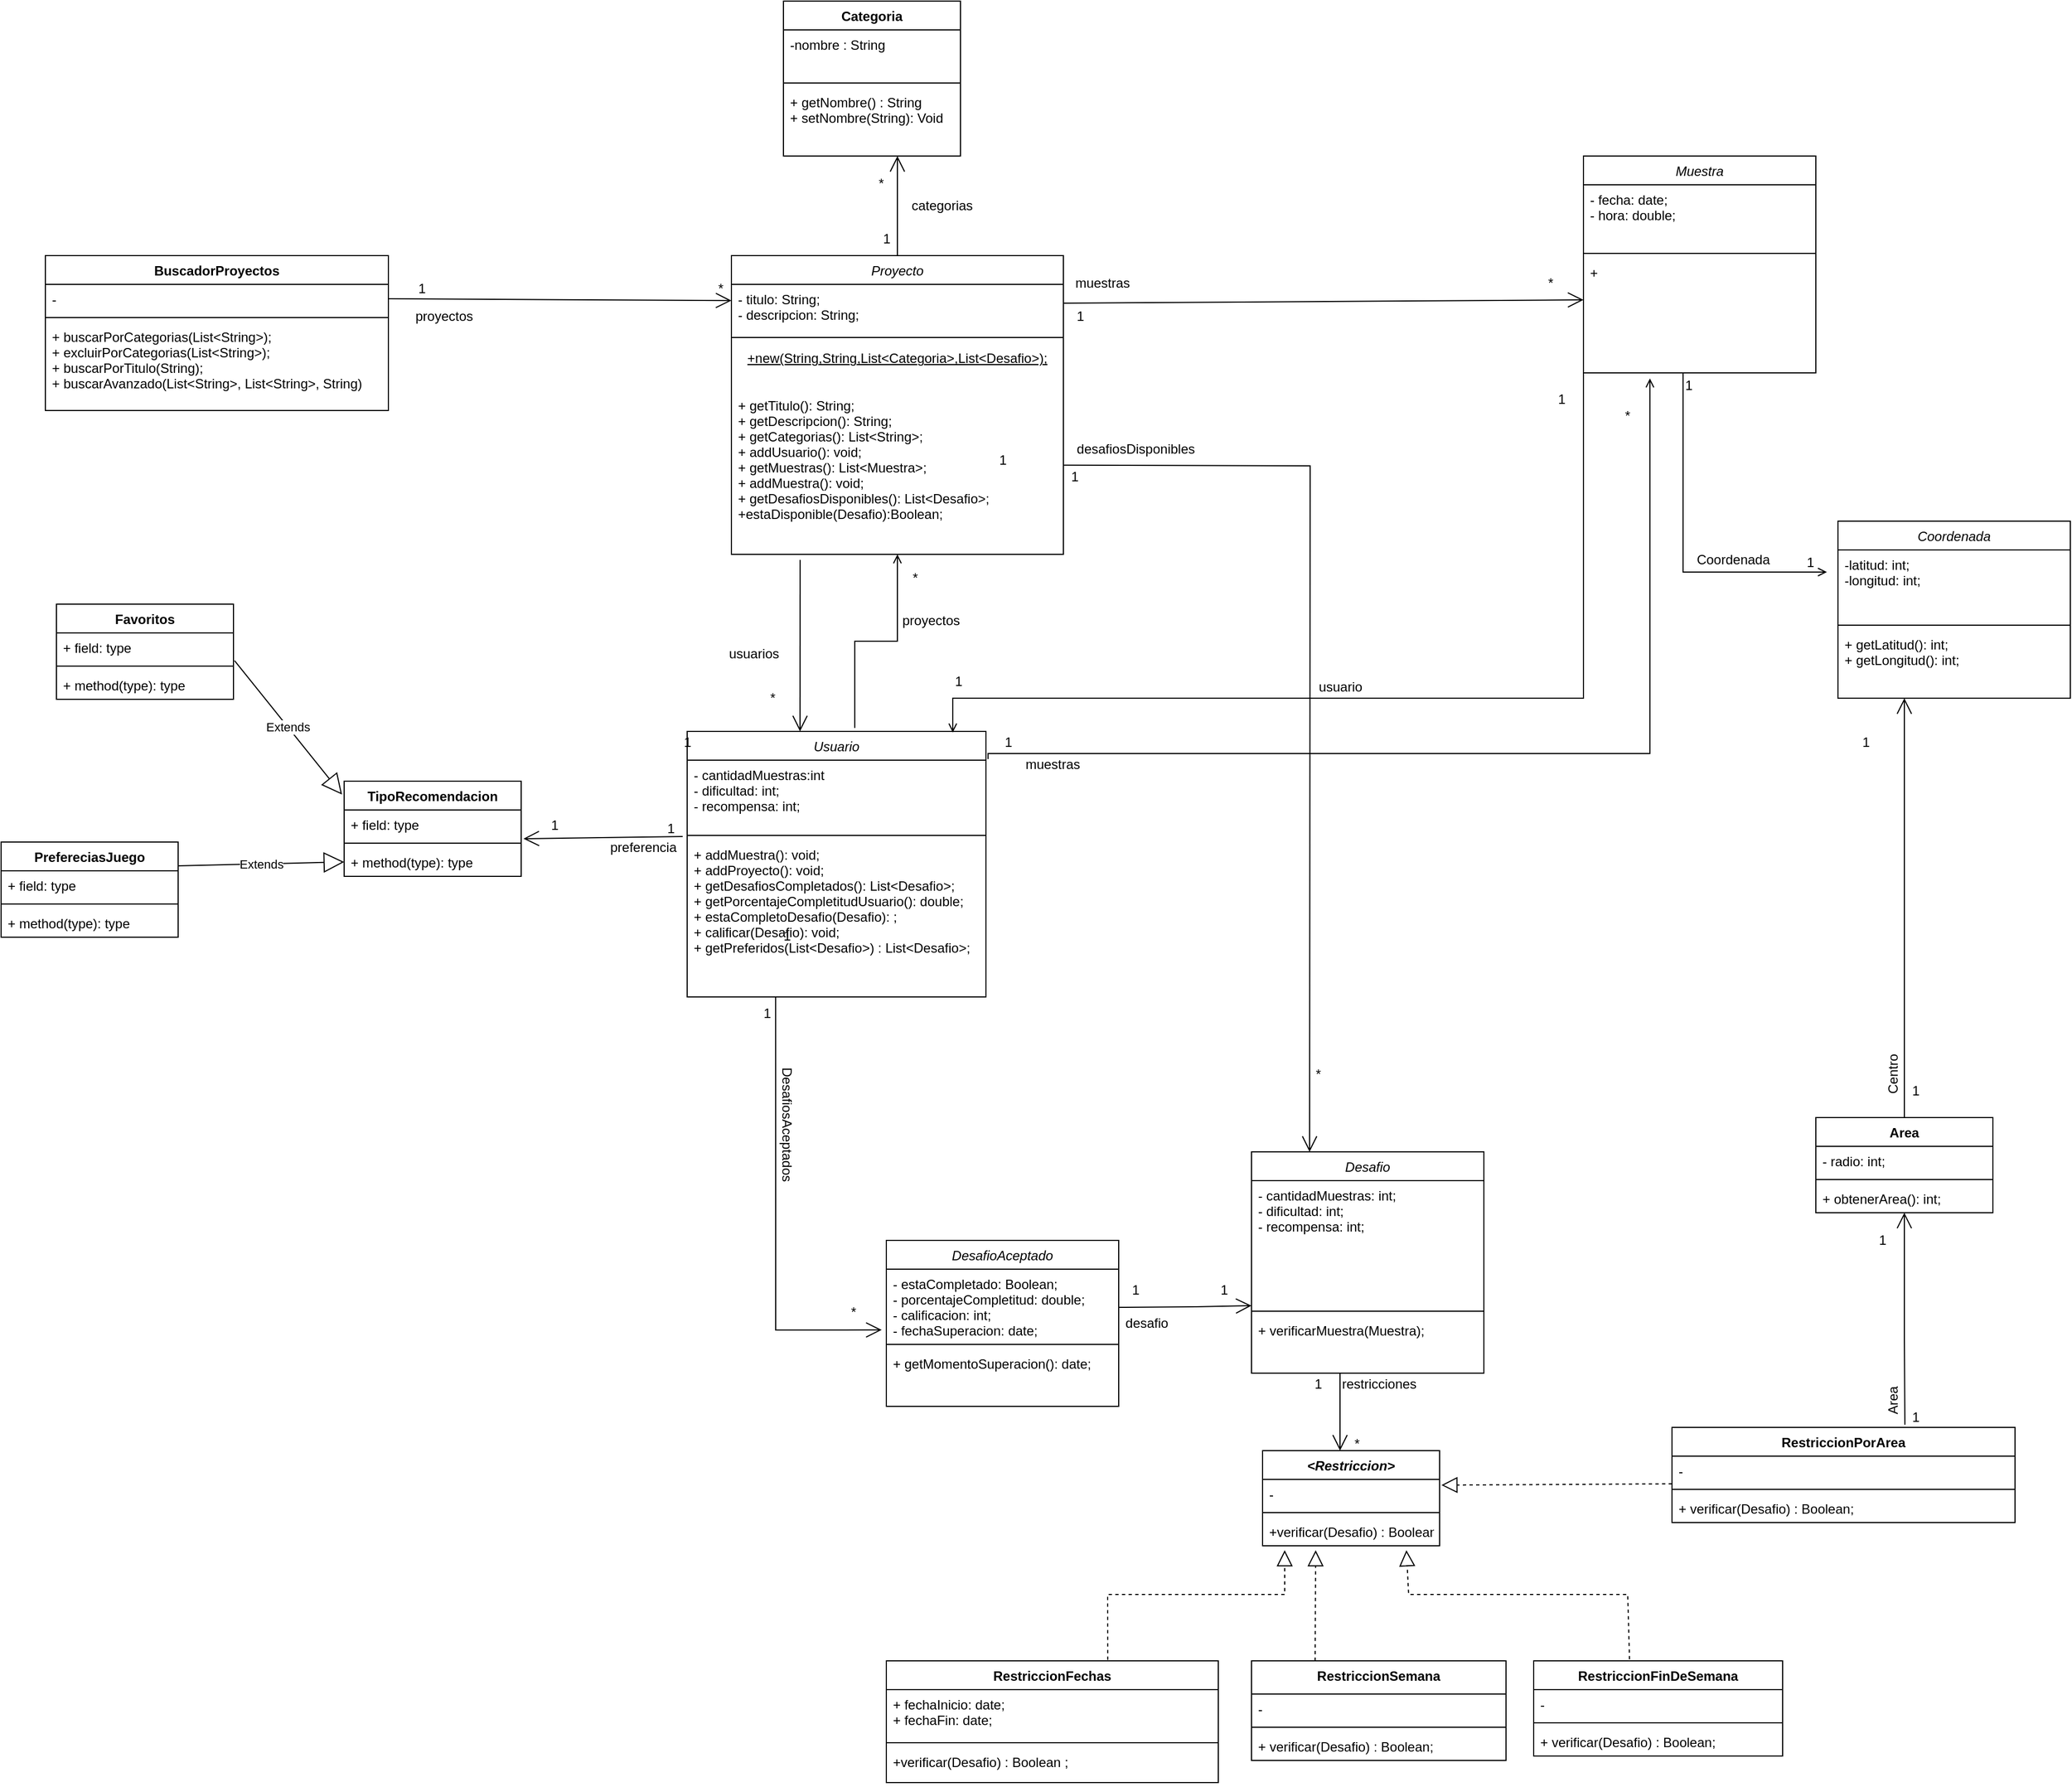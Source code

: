 <mxfile version="20.5.1" type="github">
  <diagram id="C5RBs43oDa-KdzZeNtuy" name="Page-1">
    <mxGraphModel dx="2618" dy="1705" grid="1" gridSize="10" guides="1" tooltips="1" connect="1" arrows="1" fold="1" page="1" pageScale="1" pageWidth="827" pageHeight="1169" math="0" shadow="0">
      <root>
        <mxCell id="WIyWlLk6GJQsqaUBKTNV-0" />
        <mxCell id="WIyWlLk6GJQsqaUBKTNV-1" parent="WIyWlLk6GJQsqaUBKTNV-0" />
        <mxCell id="C-iBWe6EF-HlVLcRRVlP-46" value="Proyecto" style="swimlane;fontStyle=2;align=center;verticalAlign=top;childLayout=stackLayout;horizontal=1;startSize=26;horizontalStack=0;resizeParent=1;resizeLast=0;collapsible=1;marginBottom=0;rounded=0;shadow=0;strokeWidth=1;" parent="WIyWlLk6GJQsqaUBKTNV-1" vertex="1">
          <mxGeometry x="-460" y="110" width="300" height="270" as="geometry">
            <mxRectangle x="230" y="140" width="160" height="26" as="alternateBounds" />
          </mxGeometry>
        </mxCell>
        <mxCell id="C-iBWe6EF-HlVLcRRVlP-47" value="- titulo: String;&#xa;- descripcion: String;" style="text;align=left;verticalAlign=top;spacingLeft=4;spacingRight=4;overflow=hidden;rotatable=0;points=[[0,0.5],[1,0.5]];portConstraint=eastwest;" parent="C-iBWe6EF-HlVLcRRVlP-46" vertex="1">
          <mxGeometry y="26" width="300" height="44" as="geometry" />
        </mxCell>
        <mxCell id="C-iBWe6EF-HlVLcRRVlP-49" value="" style="line;html=1;strokeWidth=1;align=left;verticalAlign=middle;spacingTop=-1;spacingLeft=3;spacingRight=3;rotatable=0;labelPosition=right;points=[];portConstraint=eastwest;" parent="C-iBWe6EF-HlVLcRRVlP-46" vertex="1">
          <mxGeometry y="70" width="300" height="8" as="geometry" />
        </mxCell>
        <mxCell id="DPULsPO_Su2tDPqQm3Ay-0" value="&lt;u&gt;+new(String,String,List&amp;lt;Categoria&amp;gt;,List&amp;lt;Desafio&amp;gt;);&lt;/u&gt;" style="text;html=1;strokeColor=none;fillColor=none;align=center;verticalAlign=middle;whiteSpace=wrap;rounded=0;" parent="C-iBWe6EF-HlVLcRRVlP-46" vertex="1">
          <mxGeometry y="78" width="300" height="30" as="geometry" />
        </mxCell>
        <mxCell id="C-iBWe6EF-HlVLcRRVlP-50" value="&#xa;+ getTitulo(): String;&#xa;+ getDescripcion(): String;&#xa;+ getCategorias(): List&lt;String&gt;;&#xa;+ addUsuario(): void;&#xa;+ getMuestras(): List&lt;Muestra&gt;;&#xa;+ addMuestra(): void;&#xa;+ getDesafiosDisponibles(): List&lt;Desafio&gt;;&#xa;+estaDisponible(Desafio):Boolean;" style="text;align=left;verticalAlign=top;spacingLeft=4;spacingRight=4;overflow=hidden;rotatable=0;points=[[0,0.5],[1,0.5]];portConstraint=eastwest;" parent="C-iBWe6EF-HlVLcRRVlP-46" vertex="1">
          <mxGeometry y="108" width="300" height="162" as="geometry" />
        </mxCell>
        <mxCell id="C-iBWe6EF-HlVLcRRVlP-51" value="Muestra" style="swimlane;fontStyle=2;align=center;verticalAlign=top;childLayout=stackLayout;horizontal=1;startSize=26;horizontalStack=0;resizeParent=1;resizeLast=0;collapsible=1;marginBottom=0;rounded=0;shadow=0;strokeWidth=1;" parent="WIyWlLk6GJQsqaUBKTNV-1" vertex="1">
          <mxGeometry x="310" y="20" width="210" height="196" as="geometry">
            <mxRectangle x="230" y="140" width="160" height="26" as="alternateBounds" />
          </mxGeometry>
        </mxCell>
        <mxCell id="C-iBWe6EF-HlVLcRRVlP-53" value="- fecha: date;&#xa;- hora: double;" style="text;align=left;verticalAlign=top;spacingLeft=4;spacingRight=4;overflow=hidden;rotatable=0;points=[[0,0.5],[1,0.5]];portConstraint=eastwest;rounded=0;shadow=0;html=0;" parent="C-iBWe6EF-HlVLcRRVlP-51" vertex="1">
          <mxGeometry y="26" width="210" height="58" as="geometry" />
        </mxCell>
        <mxCell id="C-iBWe6EF-HlVLcRRVlP-54" value="" style="line;html=1;strokeWidth=1;align=left;verticalAlign=middle;spacingTop=-1;spacingLeft=3;spacingRight=3;rotatable=0;labelPosition=right;points=[];portConstraint=eastwest;" parent="C-iBWe6EF-HlVLcRRVlP-51" vertex="1">
          <mxGeometry y="84" width="210" height="8" as="geometry" />
        </mxCell>
        <mxCell id="C-iBWe6EF-HlVLcRRVlP-55" value="+" style="text;align=left;verticalAlign=top;spacingLeft=4;spacingRight=4;overflow=hidden;rotatable=0;points=[[0,0.5],[1,0.5]];portConstraint=eastwest;" parent="C-iBWe6EF-HlVLcRRVlP-51" vertex="1">
          <mxGeometry y="92" width="210" height="104" as="geometry" />
        </mxCell>
        <mxCell id="C-iBWe6EF-HlVLcRRVlP-56" value="Usuario" style="swimlane;fontStyle=2;align=center;verticalAlign=top;childLayout=stackLayout;horizontal=1;startSize=26;horizontalStack=0;resizeParent=1;resizeLast=0;collapsible=1;marginBottom=0;rounded=0;shadow=0;strokeWidth=1;" parent="WIyWlLk6GJQsqaUBKTNV-1" vertex="1">
          <mxGeometry x="-500" y="540" width="270" height="240" as="geometry">
            <mxRectangle x="230" y="140" width="160" height="26" as="alternateBounds" />
          </mxGeometry>
        </mxCell>
        <mxCell id="C-iBWe6EF-HlVLcRRVlP-57" value="- cantidadMuestras:int&#xa;- dificultad: int;&#xa;- recompensa: int;" style="text;align=left;verticalAlign=top;spacingLeft=4;spacingRight=4;overflow=hidden;rotatable=0;points=[[0,0.5],[1,0.5]];portConstraint=eastwest;" parent="C-iBWe6EF-HlVLcRRVlP-56" vertex="1">
          <mxGeometry y="26" width="270" height="64" as="geometry" />
        </mxCell>
        <mxCell id="C-iBWe6EF-HlVLcRRVlP-58" value="" style="line;html=1;strokeWidth=1;align=left;verticalAlign=middle;spacingTop=-1;spacingLeft=3;spacingRight=3;rotatable=0;labelPosition=right;points=[];portConstraint=eastwest;" parent="C-iBWe6EF-HlVLcRRVlP-56" vertex="1">
          <mxGeometry y="90" width="270" height="8" as="geometry" />
        </mxCell>
        <mxCell id="C-iBWe6EF-HlVLcRRVlP-59" value="+ addMuestra(): void;&#xa;+ addProyecto(): void;&#xa;+ getDesafiosCompletados(): List&lt;Desafio&gt;;&#xa;+ getPorcentajeCompletitudUsuario(): double;&#xa;+ estaCompletoDesafio(Desafio): ;&#xa;+ calificar(Desafio): void;&#xa;+ getPreferidos(List&lt;Desafio&gt;) : List&lt;Desafio&gt;;" style="text;align=left;verticalAlign=top;spacingLeft=4;spacingRight=4;overflow=hidden;rotatable=0;points=[[0,0.5],[1,0.5]];portConstraint=eastwest;" parent="C-iBWe6EF-HlVLcRRVlP-56" vertex="1">
          <mxGeometry y="98" width="270" height="142" as="geometry" />
        </mxCell>
        <mxCell id="C-iBWe6EF-HlVLcRRVlP-60" value="Desafio" style="swimlane;fontStyle=2;align=center;verticalAlign=top;childLayout=stackLayout;horizontal=1;startSize=26;horizontalStack=0;resizeParent=1;resizeLast=0;collapsible=1;marginBottom=0;rounded=0;shadow=0;strokeWidth=1;" parent="WIyWlLk6GJQsqaUBKTNV-1" vertex="1">
          <mxGeometry x="10" y="920" width="210" height="200" as="geometry">
            <mxRectangle x="230" y="140" width="160" height="26" as="alternateBounds" />
          </mxGeometry>
        </mxCell>
        <mxCell id="C-iBWe6EF-HlVLcRRVlP-61" value="- cantidadMuestras: int;&#xa;- dificultad: int;&#xa;- recompensa: int;" style="text;align=left;verticalAlign=top;spacingLeft=4;spacingRight=4;overflow=hidden;rotatable=0;points=[[0,0.5],[1,0.5]];portConstraint=eastwest;" parent="C-iBWe6EF-HlVLcRRVlP-60" vertex="1">
          <mxGeometry y="26" width="210" height="114" as="geometry" />
        </mxCell>
        <mxCell id="C-iBWe6EF-HlVLcRRVlP-62" value="" style="line;html=1;strokeWidth=1;align=left;verticalAlign=middle;spacingTop=-1;spacingLeft=3;spacingRight=3;rotatable=0;labelPosition=right;points=[];portConstraint=eastwest;" parent="C-iBWe6EF-HlVLcRRVlP-60" vertex="1">
          <mxGeometry y="140" width="210" height="8" as="geometry" />
        </mxCell>
        <mxCell id="C-iBWe6EF-HlVLcRRVlP-63" value="+ verificarMuestra(Muestra);" style="text;align=left;verticalAlign=top;spacingLeft=4;spacingRight=4;overflow=hidden;rotatable=0;points=[[0,0.5],[1,0.5]];portConstraint=eastwest;" parent="C-iBWe6EF-HlVLcRRVlP-60" vertex="1">
          <mxGeometry y="148" width="210" height="32" as="geometry" />
        </mxCell>
        <mxCell id="C-iBWe6EF-HlVLcRRVlP-67" value="" style="endArrow=open;shadow=0;strokeWidth=1;rounded=0;endFill=1;edgeStyle=elbowEdgeStyle;elbow=vertical;exitX=0.561;exitY=-0.013;exitDx=0;exitDy=0;exitPerimeter=0;entryX=0.5;entryY=1;entryDx=0;entryDy=0;" parent="WIyWlLk6GJQsqaUBKTNV-1" source="C-iBWe6EF-HlVLcRRVlP-56" target="C-iBWe6EF-HlVLcRRVlP-46" edge="1">
          <mxGeometry x="0.5" y="41" relative="1" as="geometry">
            <mxPoint x="-310" y="459.0" as="sourcePoint" />
            <mxPoint x="-310" y="330.0" as="targetPoint" />
            <mxPoint x="-40" y="32" as="offset" />
            <Array as="points" />
          </mxGeometry>
        </mxCell>
        <mxCell id="C-iBWe6EF-HlVLcRRVlP-69" value="*" style="resizable=0;align=right;verticalAlign=bottom;labelBackgroundColor=none;fontSize=12;" parent="C-iBWe6EF-HlVLcRRVlP-67" connectable="0" vertex="1">
          <mxGeometry x="1" relative="1" as="geometry">
            <mxPoint x="20" y="30" as="offset" />
          </mxGeometry>
        </mxCell>
        <mxCell id="C-iBWe6EF-HlVLcRRVlP-70" value="usuarios" style="text;html=1;align=center;verticalAlign=middle;resizable=0;points=[];autosize=1;strokeColor=none;fillColor=none;" parent="WIyWlLk6GJQsqaUBKTNV-1" vertex="1">
          <mxGeometry x="-475" y="455" width="70" height="30" as="geometry" />
        </mxCell>
        <mxCell id="C-iBWe6EF-HlVLcRRVlP-71" value="proyectos" style="text;html=1;align=center;verticalAlign=middle;resizable=0;points=[];autosize=1;strokeColor=none;fillColor=none;" parent="WIyWlLk6GJQsqaUBKTNV-1" vertex="1">
          <mxGeometry x="-320" y="425" width="80" height="30" as="geometry" />
        </mxCell>
        <mxCell id="C-iBWe6EF-HlVLcRRVlP-75" value="*" style="text;html=1;align=center;verticalAlign=middle;resizable=0;points=[];autosize=1;strokeColor=none;fillColor=none;" parent="WIyWlLk6GJQsqaUBKTNV-1" vertex="1">
          <mxGeometry x="265" y="120" width="30" height="30" as="geometry" />
        </mxCell>
        <mxCell id="C-iBWe6EF-HlVLcRRVlP-76" value="" style="endArrow=open;shadow=0;strokeWidth=1;rounded=0;endFill=1;edgeStyle=elbowEdgeStyle;elbow=vertical;exitX=0;exitY=1;exitDx=0;exitDy=0;entryX=0.889;entryY=0.004;entryDx=0;entryDy=0;entryPerimeter=0;" parent="WIyWlLk6GJQsqaUBKTNV-1" source="C-iBWe6EF-HlVLcRRVlP-51" target="C-iBWe6EF-HlVLcRRVlP-56" edge="1">
          <mxGeometry x="0.5" y="41" relative="1" as="geometry">
            <mxPoint x="130" y="360.0" as="sourcePoint" />
            <mxPoint x="-210" y="510" as="targetPoint" />
            <mxPoint x="-40" y="32" as="offset" />
            <Array as="points">
              <mxPoint x="126" y="510" />
            </Array>
          </mxGeometry>
        </mxCell>
        <mxCell id="C-iBWe6EF-HlVLcRRVlP-79" value="Coordenada" style="swimlane;fontStyle=2;align=center;verticalAlign=top;childLayout=stackLayout;horizontal=1;startSize=26;horizontalStack=0;resizeParent=1;resizeLast=0;collapsible=1;marginBottom=0;rounded=0;shadow=0;strokeWidth=1;" parent="WIyWlLk6GJQsqaUBKTNV-1" vertex="1">
          <mxGeometry x="540" y="350" width="210" height="160" as="geometry">
            <mxRectangle x="230" y="140" width="160" height="26" as="alternateBounds" />
          </mxGeometry>
        </mxCell>
        <mxCell id="C-iBWe6EF-HlVLcRRVlP-80" value="-latitud: int;&#xa;-longitud: int;" style="text;align=left;verticalAlign=top;spacingLeft=4;spacingRight=4;overflow=hidden;rotatable=0;points=[[0,0.5],[1,0.5]];portConstraint=eastwest;" parent="C-iBWe6EF-HlVLcRRVlP-79" vertex="1">
          <mxGeometry y="26" width="210" height="64" as="geometry" />
        </mxCell>
        <mxCell id="C-iBWe6EF-HlVLcRRVlP-81" value="" style="line;html=1;strokeWidth=1;align=left;verticalAlign=middle;spacingTop=-1;spacingLeft=3;spacingRight=3;rotatable=0;labelPosition=right;points=[];portConstraint=eastwest;" parent="C-iBWe6EF-HlVLcRRVlP-79" vertex="1">
          <mxGeometry y="90" width="210" height="8" as="geometry" />
        </mxCell>
        <mxCell id="C-iBWe6EF-HlVLcRRVlP-82" value="+ getLatitud(): int;&#xa;+ getLongitud(): int;" style="text;align=left;verticalAlign=top;spacingLeft=4;spacingRight=4;overflow=hidden;rotatable=0;points=[[0,0.5],[1,0.5]];portConstraint=eastwest;" parent="C-iBWe6EF-HlVLcRRVlP-79" vertex="1">
          <mxGeometry y="98" width="210" height="52" as="geometry" />
        </mxCell>
        <mxCell id="C-iBWe6EF-HlVLcRRVlP-83" value="" style="endArrow=open;shadow=0;strokeWidth=1;rounded=0;endFill=1;edgeStyle=elbowEdgeStyle;elbow=vertical;" parent="WIyWlLk6GJQsqaUBKTNV-1" edge="1">
          <mxGeometry x="0.5" y="41" relative="1" as="geometry">
            <mxPoint x="400" y="216" as="sourcePoint" />
            <mxPoint x="530" y="396" as="targetPoint" />
            <mxPoint x="-40" y="32" as="offset" />
            <Array as="points">
              <mxPoint x="404" y="396" />
            </Array>
          </mxGeometry>
        </mxCell>
        <mxCell id="C-iBWe6EF-HlVLcRRVlP-84" value="1" style="resizable=0;align=left;verticalAlign=bottom;labelBackgroundColor=none;fontSize=12;" parent="C-iBWe6EF-HlVLcRRVlP-83" connectable="0" vertex="1">
          <mxGeometry x="-1" relative="1" as="geometry">
            <mxPoint y="20" as="offset" />
          </mxGeometry>
        </mxCell>
        <mxCell id="C-iBWe6EF-HlVLcRRVlP-85" value="1" style="resizable=0;align=right;verticalAlign=bottom;labelBackgroundColor=none;fontSize=12;" parent="C-iBWe6EF-HlVLcRRVlP-83" connectable="0" vertex="1">
          <mxGeometry x="1" relative="1" as="geometry">
            <mxPoint x="-10" as="offset" />
          </mxGeometry>
        </mxCell>
        <mxCell id="C-iBWe6EF-HlVLcRRVlP-90" value="DesafioAceptado" style="swimlane;fontStyle=2;align=center;verticalAlign=top;childLayout=stackLayout;horizontal=1;startSize=26;horizontalStack=0;resizeParent=1;resizeLast=0;collapsible=1;marginBottom=0;rounded=0;shadow=0;strokeWidth=1;" parent="WIyWlLk6GJQsqaUBKTNV-1" vertex="1">
          <mxGeometry x="-320" y="999.96" width="210" height="150" as="geometry">
            <mxRectangle x="230" y="140" width="160" height="26" as="alternateBounds" />
          </mxGeometry>
        </mxCell>
        <mxCell id="C-iBWe6EF-HlVLcRRVlP-91" value="- estaCompletado: Boolean;&#xa;- porcentajeCompletitud: double;&#xa;- calificacion: int;&#xa;- fechaSuperacion: date;" style="text;align=left;verticalAlign=top;spacingLeft=4;spacingRight=4;overflow=hidden;rotatable=0;points=[[0,0.5],[1,0.5]];portConstraint=eastwest;" parent="C-iBWe6EF-HlVLcRRVlP-90" vertex="1">
          <mxGeometry y="26" width="210" height="64" as="geometry" />
        </mxCell>
        <mxCell id="C-iBWe6EF-HlVLcRRVlP-92" value="" style="line;html=1;strokeWidth=1;align=left;verticalAlign=middle;spacingTop=-1;spacingLeft=3;spacingRight=3;rotatable=0;labelPosition=right;points=[];portConstraint=eastwest;" parent="C-iBWe6EF-HlVLcRRVlP-90" vertex="1">
          <mxGeometry y="90" width="210" height="8" as="geometry" />
        </mxCell>
        <mxCell id="C-iBWe6EF-HlVLcRRVlP-93" value="+ getMomentoSuperacion(): date;" style="text;align=left;verticalAlign=top;spacingLeft=4;spacingRight=4;overflow=hidden;rotatable=0;points=[[0,0.5],[1,0.5]];portConstraint=eastwest;" parent="C-iBWe6EF-HlVLcRRVlP-90" vertex="1">
          <mxGeometry y="98" width="210" height="42" as="geometry" />
        </mxCell>
        <mxCell id="C-iBWe6EF-HlVLcRRVlP-95" value="" style="endArrow=open;endFill=1;endSize=12;html=1;rounded=0;entryX=-0.02;entryY=0.859;entryDx=0;entryDy=0;entryPerimeter=0;exitX=0.296;exitY=1;exitDx=0;exitDy=0;exitPerimeter=0;" parent="WIyWlLk6GJQsqaUBKTNV-1" source="C-iBWe6EF-HlVLcRRVlP-59" target="C-iBWe6EF-HlVLcRRVlP-91" edge="1">
          <mxGeometry width="160" relative="1" as="geometry">
            <mxPoint x="-420" y="790" as="sourcePoint" />
            <mxPoint x="-340" y="840" as="targetPoint" />
            <Array as="points">
              <mxPoint x="-420" y="970" />
              <mxPoint x="-420" y="1081" />
            </Array>
          </mxGeometry>
        </mxCell>
        <mxCell id="C-iBWe6EF-HlVLcRRVlP-97" value="*" style="text;html=1;align=center;verticalAlign=middle;resizable=0;points=[];autosize=1;strokeColor=none;fillColor=none;" parent="WIyWlLk6GJQsqaUBKTNV-1" vertex="1">
          <mxGeometry x="-365" y="1050" width="30" height="30" as="geometry" />
        </mxCell>
        <mxCell id="C-iBWe6EF-HlVLcRRVlP-98" value="1" style="text;html=1;align=center;verticalAlign=middle;resizable=0;points=[];autosize=1;strokeColor=none;fillColor=none;" parent="WIyWlLk6GJQsqaUBKTNV-1" vertex="1">
          <mxGeometry x="-425" y="710" width="30" height="30" as="geometry" />
        </mxCell>
        <mxCell id="C-iBWe6EF-HlVLcRRVlP-99" value="DesafiosAceptados" style="text;html=1;align=center;verticalAlign=middle;resizable=0;points=[];autosize=1;strokeColor=none;fillColor=none;rotation=90;flipV=0;" parent="WIyWlLk6GJQsqaUBKTNV-1" vertex="1">
          <mxGeometry x="-475" y="879.96" width="130" height="30" as="geometry" />
        </mxCell>
        <mxCell id="VIOPXuwNk6nI36FWdONZ-0" value="" style="endArrow=open;endFill=1;endSize=12;html=1;rounded=0;exitX=-0.007;exitY=1.02;exitDx=0;exitDy=0;exitPerimeter=0;entryX=0;entryY=0.991;entryDx=0;entryDy=0;entryPerimeter=0;startArrow=none;" parent="WIyWlLk6GJQsqaUBKTNV-1" source="VIOPXuwNk6nI36FWdONZ-2" target="C-iBWe6EF-HlVLcRRVlP-61" edge="1">
          <mxGeometry width="160" relative="1" as="geometry">
            <mxPoint x="-120" y="969.96" as="sourcePoint" />
            <mxPoint y="969.96" as="targetPoint" />
            <Array as="points">
              <mxPoint x="-40" y="1060" />
            </Array>
          </mxGeometry>
        </mxCell>
        <mxCell id="VIOPXuwNk6nI36FWdONZ-1" value="1" style="text;html=1;align=center;verticalAlign=middle;resizable=0;points=[];autosize=1;strokeColor=none;fillColor=none;" parent="WIyWlLk6GJQsqaUBKTNV-1" vertex="1">
          <mxGeometry x="-30" y="1029.96" width="30" height="30" as="geometry" />
        </mxCell>
        <mxCell id="brn7q9q9NZogk5MjZYks-2" value="" style="endArrow=open;shadow=0;strokeWidth=1;rounded=0;endFill=1;edgeStyle=elbowEdgeStyle;elbow=vertical;exitX=1.007;exitY=-0.016;exitDx=0;exitDy=0;exitPerimeter=0;entryX=0.286;entryY=1.048;entryDx=0;entryDy=0;entryPerimeter=0;" parent="WIyWlLk6GJQsqaUBKTNV-1" source="C-iBWe6EF-HlVLcRRVlP-57" target="C-iBWe6EF-HlVLcRRVlP-55" edge="1">
          <mxGeometry x="0.5" y="41" relative="1" as="geometry">
            <mxPoint x="-80" y="485" as="sourcePoint" />
            <mxPoint x="330" y="215" as="targetPoint" />
            <mxPoint x="-40" y="32" as="offset" />
            <Array as="points">
              <mxPoint x="370" y="560" />
              <mxPoint x="320" y="600" />
            </Array>
          </mxGeometry>
        </mxCell>
        <mxCell id="brn7q9q9NZogk5MjZYks-4" value="1" style="text;html=1;align=center;verticalAlign=middle;resizable=0;points=[];autosize=1;strokeColor=none;fillColor=none;" parent="WIyWlLk6GJQsqaUBKTNV-1" vertex="1">
          <mxGeometry x="-270" y="480" width="30" height="30" as="geometry" />
        </mxCell>
        <mxCell id="brn7q9q9NZogk5MjZYks-6" value="muestras" style="text;html=1;align=center;verticalAlign=middle;resizable=0;points=[];autosize=1;strokeColor=none;fillColor=none;" parent="WIyWlLk6GJQsqaUBKTNV-1" vertex="1">
          <mxGeometry x="-205" y="555" width="70" height="30" as="geometry" />
        </mxCell>
        <mxCell id="brn7q9q9NZogk5MjZYks-7" value="usuario" style="text;html=1;align=center;verticalAlign=middle;resizable=0;points=[];autosize=1;strokeColor=none;fillColor=none;" parent="WIyWlLk6GJQsqaUBKTNV-1" vertex="1">
          <mxGeometry x="60" y="485" width="60" height="30" as="geometry" />
        </mxCell>
        <mxCell id="brn7q9q9NZogk5MjZYks-8" value="muestras" style="text;html=1;align=center;verticalAlign=middle;resizable=0;points=[];autosize=1;strokeColor=none;fillColor=none;" parent="WIyWlLk6GJQsqaUBKTNV-1" vertex="1">
          <mxGeometry x="-160" y="120" width="70" height="30" as="geometry" />
        </mxCell>
        <mxCell id="brn7q9q9NZogk5MjZYks-11" value="desafio" style="text;html=1;align=center;verticalAlign=middle;resizable=0;points=[];autosize=1;strokeColor=none;fillColor=none;" parent="WIyWlLk6GJQsqaUBKTNV-1" vertex="1">
          <mxGeometry x="-115" y="1059.96" width="60" height="30" as="geometry" />
        </mxCell>
        <mxCell id="brn7q9q9NZogk5MjZYks-13" value="Area" style="swimlane;fontStyle=1;align=center;verticalAlign=top;childLayout=stackLayout;horizontal=1;startSize=26;horizontalStack=0;resizeParent=1;resizeParentMax=0;resizeLast=0;collapsible=1;marginBottom=0;" parent="WIyWlLk6GJQsqaUBKTNV-1" vertex="1">
          <mxGeometry x="520" y="888.96" width="160" height="86" as="geometry" />
        </mxCell>
        <mxCell id="brn7q9q9NZogk5MjZYks-14" value="- radio: int;" style="text;strokeColor=none;fillColor=none;align=left;verticalAlign=top;spacingLeft=4;spacingRight=4;overflow=hidden;rotatable=0;points=[[0,0.5],[1,0.5]];portConstraint=eastwest;" parent="brn7q9q9NZogk5MjZYks-13" vertex="1">
          <mxGeometry y="26" width="160" height="26" as="geometry" />
        </mxCell>
        <mxCell id="brn7q9q9NZogk5MjZYks-15" value="" style="line;strokeWidth=1;fillColor=none;align=left;verticalAlign=middle;spacingTop=-1;spacingLeft=3;spacingRight=3;rotatable=0;labelPosition=right;points=[];portConstraint=eastwest;strokeColor=inherit;" parent="brn7q9q9NZogk5MjZYks-13" vertex="1">
          <mxGeometry y="52" width="160" height="8" as="geometry" />
        </mxCell>
        <mxCell id="brn7q9q9NZogk5MjZYks-16" value="+ obtenerArea(): int;" style="text;strokeColor=none;fillColor=none;align=left;verticalAlign=top;spacingLeft=4;spacingRight=4;overflow=hidden;rotatable=0;points=[[0,0.5],[1,0.5]];portConstraint=eastwest;" parent="brn7q9q9NZogk5MjZYks-13" vertex="1">
          <mxGeometry y="60" width="160" height="26" as="geometry" />
        </mxCell>
        <mxCell id="brn7q9q9NZogk5MjZYks-18" value="" style="endArrow=open;endFill=1;endSize=12;html=1;rounded=0;exitX=0.5;exitY=0;exitDx=0;exitDy=0;" parent="WIyWlLk6GJQsqaUBKTNV-1" source="brn7q9q9NZogk5MjZYks-13" edge="1">
          <mxGeometry width="160" relative="1" as="geometry">
            <mxPoint x="513" y="880" as="sourcePoint" />
            <mxPoint x="600" y="510" as="targetPoint" />
            <Array as="points" />
          </mxGeometry>
        </mxCell>
        <mxCell id="brn7q9q9NZogk5MjZYks-21" value="1" style="text;html=1;align=center;verticalAlign=middle;resizable=0;points=[];autosize=1;strokeColor=none;fillColor=none;" parent="WIyWlLk6GJQsqaUBKTNV-1" vertex="1">
          <mxGeometry x="595" y="849.96" width="30" height="30" as="geometry" />
        </mxCell>
        <mxCell id="brn7q9q9NZogk5MjZYks-22" value="1" style="text;html=1;align=center;verticalAlign=middle;resizable=0;points=[];autosize=1;strokeColor=none;fillColor=none;" parent="WIyWlLk6GJQsqaUBKTNV-1" vertex="1">
          <mxGeometry x="550" y="535" width="30" height="30" as="geometry" />
        </mxCell>
        <mxCell id="brn7q9q9NZogk5MjZYks-23" value="Centro" style="text;html=1;align=center;verticalAlign=middle;resizable=0;points=[];autosize=1;strokeColor=none;fillColor=none;rotation=270;" parent="WIyWlLk6GJQsqaUBKTNV-1" vertex="1">
          <mxGeometry x="560" y="835" width="60" height="30" as="geometry" />
        </mxCell>
        <mxCell id="brn7q9q9NZogk5MjZYks-25" value="RestriccionFechas" style="swimlane;fontStyle=1;align=center;verticalAlign=top;childLayout=stackLayout;horizontal=1;startSize=26;horizontalStack=0;resizeParent=1;resizeParentMax=0;resizeLast=0;collapsible=1;marginBottom=0;" parent="WIyWlLk6GJQsqaUBKTNV-1" vertex="1">
          <mxGeometry x="-320" y="1380" width="300" height="110" as="geometry" />
        </mxCell>
        <mxCell id="brn7q9q9NZogk5MjZYks-26" value="+ fechaInicio: date;&#xa;+ fechaFin: date;" style="text;strokeColor=none;fillColor=none;align=left;verticalAlign=top;spacingLeft=4;spacingRight=4;overflow=hidden;rotatable=0;points=[[0,0.5],[1,0.5]];portConstraint=eastwest;" parent="brn7q9q9NZogk5MjZYks-25" vertex="1">
          <mxGeometry y="26" width="300" height="44" as="geometry" />
        </mxCell>
        <mxCell id="brn7q9q9NZogk5MjZYks-27" value="" style="line;strokeWidth=1;fillColor=none;align=left;verticalAlign=middle;spacingTop=-1;spacingLeft=3;spacingRight=3;rotatable=0;labelPosition=right;points=[];portConstraint=eastwest;strokeColor=inherit;" parent="brn7q9q9NZogk5MjZYks-25" vertex="1">
          <mxGeometry y="70" width="300" height="8" as="geometry" />
        </mxCell>
        <mxCell id="brn7q9q9NZogk5MjZYks-28" value="+verificar(Desafio) : Boolean ;" style="text;strokeColor=none;fillColor=none;align=left;verticalAlign=top;spacingLeft=4;spacingRight=4;overflow=hidden;rotatable=0;points=[[0,0.5],[1,0.5]];portConstraint=eastwest;" parent="brn7q9q9NZogk5MjZYks-25" vertex="1">
          <mxGeometry y="78" width="300" height="32" as="geometry" />
        </mxCell>
        <mxCell id="brn7q9q9NZogk5MjZYks-36" value="*" style="text;html=1;align=center;verticalAlign=middle;resizable=0;points=[];autosize=1;strokeColor=none;fillColor=none;" parent="WIyWlLk6GJQsqaUBKTNV-1" vertex="1">
          <mxGeometry x="90" y="1169" width="30" height="30" as="geometry" />
        </mxCell>
        <mxCell id="brn7q9q9NZogk5MjZYks-39" value="BuscadorProyectos" style="swimlane;fontStyle=1;align=center;verticalAlign=top;childLayout=stackLayout;horizontal=1;startSize=26;horizontalStack=0;resizeParent=1;resizeParentMax=0;resizeLast=0;collapsible=1;marginBottom=0;" parent="WIyWlLk6GJQsqaUBKTNV-1" vertex="1">
          <mxGeometry x="-1080" y="110" width="310" height="140" as="geometry" />
        </mxCell>
        <mxCell id="brn7q9q9NZogk5MjZYks-40" value="-" style="text;strokeColor=none;fillColor=none;align=left;verticalAlign=top;spacingLeft=4;spacingRight=4;overflow=hidden;rotatable=0;points=[[0,0.5],[1,0.5]];portConstraint=eastwest;" parent="brn7q9q9NZogk5MjZYks-39" vertex="1">
          <mxGeometry y="26" width="310" height="26" as="geometry" />
        </mxCell>
        <mxCell id="brn7q9q9NZogk5MjZYks-41" value="" style="line;strokeWidth=1;fillColor=none;align=left;verticalAlign=middle;spacingTop=-1;spacingLeft=3;spacingRight=3;rotatable=0;labelPosition=right;points=[];portConstraint=eastwest;strokeColor=inherit;" parent="brn7q9q9NZogk5MjZYks-39" vertex="1">
          <mxGeometry y="52" width="310" height="8" as="geometry" />
        </mxCell>
        <mxCell id="brn7q9q9NZogk5MjZYks-42" value="+ buscarPorCategorias(List&lt;String&gt;);&#xa;+ excluirPorCategorias(List&lt;String&gt;);&#xa;+ buscarPorTitulo(String);&#xa;+ buscarAvanzado(List&lt;String&gt;, List&lt;String&gt;, String)" style="text;strokeColor=none;fillColor=none;align=left;verticalAlign=top;spacingLeft=4;spacingRight=4;overflow=hidden;rotatable=0;points=[[0,0.5],[1,0.5]];portConstraint=eastwest;" parent="brn7q9q9NZogk5MjZYks-39" vertex="1">
          <mxGeometry y="60" width="310" height="80" as="geometry" />
        </mxCell>
        <mxCell id="brn7q9q9NZogk5MjZYks-43" value="" style="endArrow=open;endFill=1;endSize=12;html=1;rounded=0;entryX=0;entryY=0.333;entryDx=0;entryDy=0;entryPerimeter=0;exitX=1;exitY=0.5;exitDx=0;exitDy=0;" parent="WIyWlLk6GJQsqaUBKTNV-1" source="brn7q9q9NZogk5MjZYks-40" target="C-iBWe6EF-HlVLcRRVlP-47" edge="1">
          <mxGeometry width="160" relative="1" as="geometry">
            <mxPoint x="-550" y="154" as="sourcePoint" />
            <mxPoint x="-440" y="152.5" as="targetPoint" />
          </mxGeometry>
        </mxCell>
        <mxCell id="brn7q9q9NZogk5MjZYks-44" value="*" style="text;html=1;align=center;verticalAlign=middle;resizable=0;points=[];autosize=1;strokeColor=none;fillColor=none;" parent="WIyWlLk6GJQsqaUBKTNV-1" vertex="1">
          <mxGeometry x="-485" y="125" width="30" height="30" as="geometry" />
        </mxCell>
        <mxCell id="brn7q9q9NZogk5MjZYks-47" value="proyectos" style="text;html=1;align=center;verticalAlign=middle;resizable=0;points=[];autosize=1;strokeColor=none;fillColor=none;" parent="WIyWlLk6GJQsqaUBKTNV-1" vertex="1">
          <mxGeometry x="-760" y="150" width="80" height="30" as="geometry" />
        </mxCell>
        <mxCell id="_5oM8xuJSvprWKQfW04t-0" value="Favoritos" style="swimlane;fontStyle=1;align=center;verticalAlign=top;childLayout=stackLayout;horizontal=1;startSize=26;horizontalStack=0;resizeParent=1;resizeParentMax=0;resizeLast=0;collapsible=1;marginBottom=0;" parent="WIyWlLk6GJQsqaUBKTNV-1" vertex="1">
          <mxGeometry x="-1070" y="425" width="160" height="86" as="geometry" />
        </mxCell>
        <mxCell id="_5oM8xuJSvprWKQfW04t-1" value="+ field: type" style="text;strokeColor=none;fillColor=none;align=left;verticalAlign=top;spacingLeft=4;spacingRight=4;overflow=hidden;rotatable=0;points=[[0,0.5],[1,0.5]];portConstraint=eastwest;" parent="_5oM8xuJSvprWKQfW04t-0" vertex="1">
          <mxGeometry y="26" width="160" height="26" as="geometry" />
        </mxCell>
        <mxCell id="_5oM8xuJSvprWKQfW04t-2" value="" style="line;strokeWidth=1;fillColor=none;align=left;verticalAlign=middle;spacingTop=-1;spacingLeft=3;spacingRight=3;rotatable=0;labelPosition=right;points=[];portConstraint=eastwest;strokeColor=inherit;" parent="_5oM8xuJSvprWKQfW04t-0" vertex="1">
          <mxGeometry y="52" width="160" height="8" as="geometry" />
        </mxCell>
        <mxCell id="_5oM8xuJSvprWKQfW04t-3" value="+ method(type): type" style="text;strokeColor=none;fillColor=none;align=left;verticalAlign=top;spacingLeft=4;spacingRight=4;overflow=hidden;rotatable=0;points=[[0,0.5],[1,0.5]];portConstraint=eastwest;" parent="_5oM8xuJSvprWKQfW04t-0" vertex="1">
          <mxGeometry y="60" width="160" height="26" as="geometry" />
        </mxCell>
        <mxCell id="_5oM8xuJSvprWKQfW04t-4" value="PrefereciasJuego" style="swimlane;fontStyle=1;align=center;verticalAlign=top;childLayout=stackLayout;horizontal=1;startSize=26;horizontalStack=0;resizeParent=1;resizeParentMax=0;resizeLast=0;collapsible=1;marginBottom=0;" parent="WIyWlLk6GJQsqaUBKTNV-1" vertex="1">
          <mxGeometry x="-1120" y="640" width="160" height="86" as="geometry" />
        </mxCell>
        <mxCell id="_5oM8xuJSvprWKQfW04t-5" value="+ field: type" style="text;strokeColor=none;fillColor=none;align=left;verticalAlign=top;spacingLeft=4;spacingRight=4;overflow=hidden;rotatable=0;points=[[0,0.5],[1,0.5]];portConstraint=eastwest;" parent="_5oM8xuJSvprWKQfW04t-4" vertex="1">
          <mxGeometry y="26" width="160" height="26" as="geometry" />
        </mxCell>
        <mxCell id="_5oM8xuJSvprWKQfW04t-6" value="" style="line;strokeWidth=1;fillColor=none;align=left;verticalAlign=middle;spacingTop=-1;spacingLeft=3;spacingRight=3;rotatable=0;labelPosition=right;points=[];portConstraint=eastwest;strokeColor=inherit;" parent="_5oM8xuJSvprWKQfW04t-4" vertex="1">
          <mxGeometry y="52" width="160" height="8" as="geometry" />
        </mxCell>
        <mxCell id="_5oM8xuJSvprWKQfW04t-7" value="+ method(type): type" style="text;strokeColor=none;fillColor=none;align=left;verticalAlign=top;spacingLeft=4;spacingRight=4;overflow=hidden;rotatable=0;points=[[0,0.5],[1,0.5]];portConstraint=eastwest;" parent="_5oM8xuJSvprWKQfW04t-4" vertex="1">
          <mxGeometry y="60" width="160" height="26" as="geometry" />
        </mxCell>
        <mxCell id="_5oM8xuJSvprWKQfW04t-8" value="TipoRecomendacion" style="swimlane;fontStyle=1;align=center;verticalAlign=top;childLayout=stackLayout;horizontal=1;startSize=26;horizontalStack=0;resizeParent=1;resizeParentMax=0;resizeLast=0;collapsible=1;marginBottom=0;" parent="WIyWlLk6GJQsqaUBKTNV-1" vertex="1">
          <mxGeometry x="-810" y="585" width="160" height="86" as="geometry" />
        </mxCell>
        <mxCell id="_5oM8xuJSvprWKQfW04t-9" value="+ field: type" style="text;strokeColor=none;fillColor=none;align=left;verticalAlign=top;spacingLeft=4;spacingRight=4;overflow=hidden;rotatable=0;points=[[0,0.5],[1,0.5]];portConstraint=eastwest;" parent="_5oM8xuJSvprWKQfW04t-8" vertex="1">
          <mxGeometry y="26" width="160" height="26" as="geometry" />
        </mxCell>
        <mxCell id="_5oM8xuJSvprWKQfW04t-10" value="" style="line;strokeWidth=1;fillColor=none;align=left;verticalAlign=middle;spacingTop=-1;spacingLeft=3;spacingRight=3;rotatable=0;labelPosition=right;points=[];portConstraint=eastwest;strokeColor=inherit;" parent="_5oM8xuJSvprWKQfW04t-8" vertex="1">
          <mxGeometry y="52" width="160" height="8" as="geometry" />
        </mxCell>
        <mxCell id="_5oM8xuJSvprWKQfW04t-11" value="+ method(type): type" style="text;strokeColor=none;fillColor=none;align=left;verticalAlign=top;spacingLeft=4;spacingRight=4;overflow=hidden;rotatable=0;points=[[0,0.5],[1,0.5]];portConstraint=eastwest;" parent="_5oM8xuJSvprWKQfW04t-8" vertex="1">
          <mxGeometry y="60" width="160" height="26" as="geometry" />
        </mxCell>
        <mxCell id="_5oM8xuJSvprWKQfW04t-19" value="" style="endArrow=open;endFill=1;endSize=12;html=1;rounded=0;exitX=-0.015;exitY=1.078;exitDx=0;exitDy=0;exitPerimeter=0;entryX=1.013;entryY=1;entryDx=0;entryDy=0;entryPerimeter=0;" parent="WIyWlLk6GJQsqaUBKTNV-1" source="C-iBWe6EF-HlVLcRRVlP-57" target="_5oM8xuJSvprWKQfW04t-9" edge="1">
          <mxGeometry width="160" relative="1" as="geometry">
            <mxPoint x="-670" y="610" as="sourcePoint" />
            <mxPoint x="-510" y="610" as="targetPoint" />
          </mxGeometry>
        </mxCell>
        <mxCell id="_5oM8xuJSvprWKQfW04t-22" value="Extends" style="endArrow=block;endSize=16;endFill=0;html=1;rounded=0;exitX=1.006;exitY=0.962;exitDx=0;exitDy=0;exitPerimeter=0;entryX=-0.012;entryY=0.14;entryDx=0;entryDy=0;entryPerimeter=0;" parent="WIyWlLk6GJQsqaUBKTNV-1" source="_5oM8xuJSvprWKQfW04t-1" target="_5oM8xuJSvprWKQfW04t-8" edge="1">
          <mxGeometry width="160" relative="1" as="geometry">
            <mxPoint x="-840" y="610" as="sourcePoint" />
            <mxPoint x="-680" y="610" as="targetPoint" />
          </mxGeometry>
        </mxCell>
        <mxCell id="_5oM8xuJSvprWKQfW04t-23" value="Extends" style="endArrow=block;endSize=16;endFill=0;html=1;rounded=0;exitX=1;exitY=0.25;exitDx=0;exitDy=0;entryX=0;entryY=0.5;entryDx=0;entryDy=0;" parent="WIyWlLk6GJQsqaUBKTNV-1" source="_5oM8xuJSvprWKQfW04t-4" target="_5oM8xuJSvprWKQfW04t-11" edge="1">
          <mxGeometry width="160" relative="1" as="geometry">
            <mxPoint x="-840" y="610" as="sourcePoint" />
            <mxPoint x="-680" y="610" as="targetPoint" />
          </mxGeometry>
        </mxCell>
        <mxCell id="_5oM8xuJSvprWKQfW04t-24" value="1" style="text;html=1;align=center;verticalAlign=middle;resizable=0;points=[];autosize=1;strokeColor=none;fillColor=none;" parent="WIyWlLk6GJQsqaUBKTNV-1" vertex="1">
          <mxGeometry x="-515" y="535" width="30" height="30" as="geometry" />
        </mxCell>
        <mxCell id="_5oM8xuJSvprWKQfW04t-27" value="1" style="text;html=1;align=center;verticalAlign=middle;resizable=0;points=[];autosize=1;strokeColor=none;fillColor=none;" parent="WIyWlLk6GJQsqaUBKTNV-1" vertex="1">
          <mxGeometry x="-635" y="610" width="30" height="30" as="geometry" />
        </mxCell>
        <mxCell id="_5oM8xuJSvprWKQfW04t-29" value="preferencia" style="text;html=1;align=center;verticalAlign=middle;resizable=0;points=[];autosize=1;strokeColor=none;fillColor=none;" parent="WIyWlLk6GJQsqaUBKTNV-1" vertex="1">
          <mxGeometry x="-580" y="630" width="80" height="30" as="geometry" />
        </mxCell>
        <mxCell id="_Fq-GKmT_b9NVkXiLpo_-6" value="Categoria" style="swimlane;fontStyle=1;align=center;verticalAlign=top;childLayout=stackLayout;horizontal=1;startSize=26;horizontalStack=0;resizeParent=1;resizeParentMax=0;resizeLast=0;collapsible=1;marginBottom=0;" parent="WIyWlLk6GJQsqaUBKTNV-1" vertex="1">
          <mxGeometry x="-413" y="-120" width="160" height="140" as="geometry" />
        </mxCell>
        <mxCell id="_Fq-GKmT_b9NVkXiLpo_-7" value="-nombre : String&#xa;" style="text;strokeColor=none;fillColor=none;align=left;verticalAlign=top;spacingLeft=4;spacingRight=4;overflow=hidden;rotatable=0;points=[[0,0.5],[1,0.5]];portConstraint=eastwest;" parent="_Fq-GKmT_b9NVkXiLpo_-6" vertex="1">
          <mxGeometry y="26" width="160" height="44" as="geometry" />
        </mxCell>
        <mxCell id="_Fq-GKmT_b9NVkXiLpo_-8" value="" style="line;strokeWidth=1;fillColor=none;align=left;verticalAlign=middle;spacingTop=-1;spacingLeft=3;spacingRight=3;rotatable=0;labelPosition=right;points=[];portConstraint=eastwest;strokeColor=inherit;" parent="_Fq-GKmT_b9NVkXiLpo_-6" vertex="1">
          <mxGeometry y="70" width="160" height="8" as="geometry" />
        </mxCell>
        <mxCell id="_Fq-GKmT_b9NVkXiLpo_-9" value="+ getNombre() : String&#xa;+ setNombre(String): Void" style="text;strokeColor=none;fillColor=none;align=left;verticalAlign=top;spacingLeft=4;spacingRight=4;overflow=hidden;rotatable=0;points=[[0,0.5],[1,0.5]];portConstraint=eastwest;" parent="_Fq-GKmT_b9NVkXiLpo_-6" vertex="1">
          <mxGeometry y="78" width="160" height="62" as="geometry" />
        </mxCell>
        <mxCell id="_Fq-GKmT_b9NVkXiLpo_-10" value="" style="endArrow=open;endFill=1;endSize=12;html=1;rounded=0;exitX=0.5;exitY=0;exitDx=0;exitDy=0;" parent="WIyWlLk6GJQsqaUBKTNV-1" source="C-iBWe6EF-HlVLcRRVlP-46" edge="1">
          <mxGeometry width="160" relative="1" as="geometry">
            <mxPoint x="-385" y="100" as="sourcePoint" />
            <mxPoint x="-310" y="20" as="targetPoint" />
          </mxGeometry>
        </mxCell>
        <mxCell id="_Fq-GKmT_b9NVkXiLpo_-11" value="*" style="text;html=1;align=center;verticalAlign=middle;resizable=0;points=[];autosize=1;strokeColor=none;fillColor=none;" parent="WIyWlLk6GJQsqaUBKTNV-1" vertex="1">
          <mxGeometry x="-340" y="30" width="30" height="30" as="geometry" />
        </mxCell>
        <mxCell id="_Fq-GKmT_b9NVkXiLpo_-12" value="1" style="text;html=1;align=center;verticalAlign=middle;resizable=0;points=[];autosize=1;strokeColor=none;fillColor=none;" parent="WIyWlLk6GJQsqaUBKTNV-1" vertex="1">
          <mxGeometry x="-335" y="80" width="30" height="30" as="geometry" />
        </mxCell>
        <mxCell id="_Fq-GKmT_b9NVkXiLpo_-13" value="categorias" style="text;html=1;align=center;verticalAlign=middle;resizable=0;points=[];autosize=1;strokeColor=none;fillColor=none;" parent="WIyWlLk6GJQsqaUBKTNV-1" vertex="1">
          <mxGeometry x="-310" y="50" width="80" height="30" as="geometry" />
        </mxCell>
        <mxCell id="_Fq-GKmT_b9NVkXiLpo_-22" value="&lt;Restriccion&gt;" style="swimlane;fontStyle=3;align=center;verticalAlign=top;childLayout=stackLayout;horizontal=1;startSize=26;horizontalStack=0;resizeParent=1;resizeParentMax=0;resizeLast=0;collapsible=1;marginBottom=0;" parent="WIyWlLk6GJQsqaUBKTNV-1" vertex="1">
          <mxGeometry x="20" y="1190" width="160" height="86" as="geometry" />
        </mxCell>
        <mxCell id="_Fq-GKmT_b9NVkXiLpo_-23" value="-" style="text;strokeColor=none;fillColor=none;align=left;verticalAlign=top;spacingLeft=4;spacingRight=4;overflow=hidden;rotatable=0;points=[[0,0.5],[1,0.5]];portConstraint=eastwest;" parent="_Fq-GKmT_b9NVkXiLpo_-22" vertex="1">
          <mxGeometry y="26" width="160" height="26" as="geometry" />
        </mxCell>
        <mxCell id="_Fq-GKmT_b9NVkXiLpo_-24" value="" style="line;strokeWidth=1;fillColor=none;align=left;verticalAlign=middle;spacingTop=-1;spacingLeft=3;spacingRight=3;rotatable=0;labelPosition=right;points=[];portConstraint=eastwest;strokeColor=inherit;" parent="_Fq-GKmT_b9NVkXiLpo_-22" vertex="1">
          <mxGeometry y="52" width="160" height="8" as="geometry" />
        </mxCell>
        <mxCell id="_Fq-GKmT_b9NVkXiLpo_-25" value="+verificar(Desafio) : Boolean;" style="text;strokeColor=none;fillColor=none;align=left;verticalAlign=top;spacingLeft=4;spacingRight=4;overflow=hidden;rotatable=0;points=[[0,0.5],[1,0.5]];portConstraint=eastwest;" parent="_Fq-GKmT_b9NVkXiLpo_-22" vertex="1">
          <mxGeometry y="60" width="160" height="26" as="geometry" />
        </mxCell>
        <mxCell id="_Fq-GKmT_b9NVkXiLpo_-26" value="" style="endArrow=block;dashed=1;endFill=0;endSize=12;html=1;rounded=0;exitX=0.667;exitY=-0.008;exitDx=0;exitDy=0;exitPerimeter=0;" parent="WIyWlLk6GJQsqaUBKTNV-1" source="brn7q9q9NZogk5MjZYks-25" edge="1">
          <mxGeometry width="160" relative="1" as="geometry">
            <mxPoint x="-70" y="1280" as="sourcePoint" />
            <mxPoint x="40" y="1280" as="targetPoint" />
            <Array as="points">
              <mxPoint x="-120" y="1320" />
              <mxPoint x="40" y="1320" />
              <mxPoint x="40" y="1280" />
            </Array>
          </mxGeometry>
        </mxCell>
        <mxCell id="_Fq-GKmT_b9NVkXiLpo_-27" value="" style="endArrow=open;endFill=1;endSize=12;html=1;rounded=0;" parent="WIyWlLk6GJQsqaUBKTNV-1" edge="1">
          <mxGeometry width="160" relative="1" as="geometry">
            <mxPoint x="90" y="1120" as="sourcePoint" />
            <mxPoint x="90" y="1190" as="targetPoint" />
          </mxGeometry>
        </mxCell>
        <mxCell id="_Fq-GKmT_b9NVkXiLpo_-28" value="RestriccionPorArea" style="swimlane;fontStyle=1;align=center;verticalAlign=top;childLayout=stackLayout;horizontal=1;startSize=26;horizontalStack=0;resizeParent=1;resizeParentMax=0;resizeLast=0;collapsible=1;marginBottom=0;" parent="WIyWlLk6GJQsqaUBKTNV-1" vertex="1">
          <mxGeometry x="390" y="1169" width="310" height="86" as="geometry" />
        </mxCell>
        <mxCell id="_Fq-GKmT_b9NVkXiLpo_-29" value="-" style="text;strokeColor=none;fillColor=none;align=left;verticalAlign=top;spacingLeft=4;spacingRight=4;overflow=hidden;rotatable=0;points=[[0,0.5],[1,0.5]];portConstraint=eastwest;" parent="_Fq-GKmT_b9NVkXiLpo_-28" vertex="1">
          <mxGeometry y="26" width="310" height="26" as="geometry" />
        </mxCell>
        <mxCell id="_Fq-GKmT_b9NVkXiLpo_-30" value="" style="line;strokeWidth=1;fillColor=none;align=left;verticalAlign=middle;spacingTop=-1;spacingLeft=3;spacingRight=3;rotatable=0;labelPosition=right;points=[];portConstraint=eastwest;strokeColor=inherit;" parent="_Fq-GKmT_b9NVkXiLpo_-28" vertex="1">
          <mxGeometry y="52" width="310" height="8" as="geometry" />
        </mxCell>
        <mxCell id="_Fq-GKmT_b9NVkXiLpo_-31" value="+ verificar(Desafio) : Boolean;" style="text;strokeColor=none;fillColor=none;align=left;verticalAlign=top;spacingLeft=4;spacingRight=4;overflow=hidden;rotatable=0;points=[[0,0.5],[1,0.5]];portConstraint=eastwest;" parent="_Fq-GKmT_b9NVkXiLpo_-28" vertex="1">
          <mxGeometry y="60" width="310" height="26" as="geometry" />
        </mxCell>
        <mxCell id="_Fq-GKmT_b9NVkXiLpo_-32" value="RestriccionSemana" style="swimlane;fontStyle=1;align=center;verticalAlign=top;childLayout=stackLayout;horizontal=1;startSize=30;horizontalStack=0;resizeParent=1;resizeParentMax=0;resizeLast=0;collapsible=1;marginBottom=0;" parent="WIyWlLk6GJQsqaUBKTNV-1" vertex="1">
          <mxGeometry x="10" y="1380" width="230" height="90" as="geometry" />
        </mxCell>
        <mxCell id="_Fq-GKmT_b9NVkXiLpo_-33" value="-" style="text;strokeColor=none;fillColor=none;align=left;verticalAlign=top;spacingLeft=4;spacingRight=4;overflow=hidden;rotatable=0;points=[[0,0.5],[1,0.5]];portConstraint=eastwest;" parent="_Fq-GKmT_b9NVkXiLpo_-32" vertex="1">
          <mxGeometry y="30" width="230" height="26" as="geometry" />
        </mxCell>
        <mxCell id="_Fq-GKmT_b9NVkXiLpo_-34" value="" style="line;strokeWidth=1;fillColor=none;align=left;verticalAlign=middle;spacingTop=-1;spacingLeft=3;spacingRight=3;rotatable=0;labelPosition=right;points=[];portConstraint=eastwest;strokeColor=inherit;" parent="_Fq-GKmT_b9NVkXiLpo_-32" vertex="1">
          <mxGeometry y="56" width="230" height="8" as="geometry" />
        </mxCell>
        <mxCell id="_Fq-GKmT_b9NVkXiLpo_-35" value="+ verificar(Desafio) : Boolean;" style="text;strokeColor=none;fillColor=none;align=left;verticalAlign=top;spacingLeft=4;spacingRight=4;overflow=hidden;rotatable=0;points=[[0,0.5],[1,0.5]];portConstraint=eastwest;" parent="_Fq-GKmT_b9NVkXiLpo_-32" vertex="1">
          <mxGeometry y="64" width="230" height="26" as="geometry" />
        </mxCell>
        <mxCell id="_Fq-GKmT_b9NVkXiLpo_-36" value="" style="endArrow=block;dashed=1;endFill=0;endSize=12;html=1;rounded=0;exitX=0.25;exitY=0;exitDx=0;exitDy=0;" parent="WIyWlLk6GJQsqaUBKTNV-1" source="_Fq-GKmT_b9NVkXiLpo_-32" edge="1">
          <mxGeometry width="160" relative="1" as="geometry">
            <mxPoint x="20" y="1320" as="sourcePoint" />
            <mxPoint x="68" y="1280" as="targetPoint" />
          </mxGeometry>
        </mxCell>
        <mxCell id="_Fq-GKmT_b9NVkXiLpo_-37" value="RestriccionFinDeSemana" style="swimlane;fontStyle=1;align=center;verticalAlign=top;childLayout=stackLayout;horizontal=1;startSize=26;horizontalStack=0;resizeParent=1;resizeParentMax=0;resizeLast=0;collapsible=1;marginBottom=0;" parent="WIyWlLk6GJQsqaUBKTNV-1" vertex="1">
          <mxGeometry x="265" y="1380" width="225" height="86" as="geometry" />
        </mxCell>
        <mxCell id="_Fq-GKmT_b9NVkXiLpo_-38" value="-" style="text;strokeColor=none;fillColor=none;align=left;verticalAlign=top;spacingLeft=4;spacingRight=4;overflow=hidden;rotatable=0;points=[[0,0.5],[1,0.5]];portConstraint=eastwest;" parent="_Fq-GKmT_b9NVkXiLpo_-37" vertex="1">
          <mxGeometry y="26" width="225" height="26" as="geometry" />
        </mxCell>
        <mxCell id="_Fq-GKmT_b9NVkXiLpo_-39" value="" style="line;strokeWidth=1;fillColor=none;align=left;verticalAlign=middle;spacingTop=-1;spacingLeft=3;spacingRight=3;rotatable=0;labelPosition=right;points=[];portConstraint=eastwest;strokeColor=inherit;" parent="_Fq-GKmT_b9NVkXiLpo_-37" vertex="1">
          <mxGeometry y="52" width="225" height="8" as="geometry" />
        </mxCell>
        <mxCell id="_Fq-GKmT_b9NVkXiLpo_-40" value="+ verificar(Desafio) : Boolean;" style="text;strokeColor=none;fillColor=none;align=left;verticalAlign=top;spacingLeft=4;spacingRight=4;overflow=hidden;rotatable=0;points=[[0,0.5],[1,0.5]];portConstraint=eastwest;" parent="_Fq-GKmT_b9NVkXiLpo_-37" vertex="1">
          <mxGeometry y="60" width="225" height="26" as="geometry" />
        </mxCell>
        <mxCell id="_Fq-GKmT_b9NVkXiLpo_-41" value="" style="endArrow=block;dashed=1;endFill=0;endSize=12;html=1;rounded=0;exitX=0.385;exitY=-0.016;exitDx=0;exitDy=0;exitPerimeter=0;" parent="WIyWlLk6GJQsqaUBKTNV-1" source="_Fq-GKmT_b9NVkXiLpo_-37" edge="1">
          <mxGeometry width="160" relative="1" as="geometry">
            <mxPoint x="100" y="1320" as="sourcePoint" />
            <mxPoint x="150" y="1280" as="targetPoint" />
            <Array as="points">
              <mxPoint x="350" y="1320" />
              <mxPoint x="152" y="1320" />
            </Array>
          </mxGeometry>
        </mxCell>
        <mxCell id="_Fq-GKmT_b9NVkXiLpo_-42" value="" style="endArrow=block;dashed=1;endFill=0;endSize=12;html=1;rounded=0;entryX=1.01;entryY=0.199;entryDx=0;entryDy=0;entryPerimeter=0;" parent="WIyWlLk6GJQsqaUBKTNV-1" edge="1" target="_Fq-GKmT_b9NVkXiLpo_-23">
          <mxGeometry width="160" relative="1" as="geometry">
            <mxPoint x="390" y="1220" as="sourcePoint" />
            <mxPoint x="180" y="1210" as="targetPoint" />
          </mxGeometry>
        </mxCell>
        <mxCell id="_Fq-GKmT_b9NVkXiLpo_-45" value="" style="endArrow=open;endFill=1;endSize=12;html=1;rounded=0;entryX=0.5;entryY=1;entryDx=0;entryDy=0;exitX=0.679;exitY=-0.027;exitDx=0;exitDy=0;exitPerimeter=0;" parent="WIyWlLk6GJQsqaUBKTNV-1" source="_Fq-GKmT_b9NVkXiLpo_-28" target="brn7q9q9NZogk5MjZYks-13" edge="1">
          <mxGeometry width="160" relative="1" as="geometry">
            <mxPoint x="600" y="1160" as="sourcePoint" />
            <mxPoint x="480" y="980" as="targetPoint" />
            <Array as="points">
              <mxPoint x="600" y="1090" />
            </Array>
          </mxGeometry>
        </mxCell>
        <mxCell id="p6YSRKwi16wKpxuKR68C-1" value="" style="endArrow=open;endFill=1;endSize=12;html=1;rounded=0;entryX=0.25;entryY=0;entryDx=0;entryDy=0;" parent="WIyWlLk6GJQsqaUBKTNV-1" source="C-iBWe6EF-HlVLcRRVlP-50" target="C-iBWe6EF-HlVLcRRVlP-60" edge="1">
          <mxGeometry width="160" relative="1" as="geometry">
            <mxPoint x="-120" y="560" as="sourcePoint" />
            <mxPoint x="40" y="560" as="targetPoint" />
            <Array as="points">
              <mxPoint x="63" y="300" />
            </Array>
          </mxGeometry>
        </mxCell>
        <mxCell id="p6YSRKwi16wKpxuKR68C-2" value="1" style="text;html=1;align=center;verticalAlign=middle;resizable=0;points=[];autosize=1;strokeColor=none;fillColor=none;" parent="WIyWlLk6GJQsqaUBKTNV-1" vertex="1">
          <mxGeometry x="-230" y="280" width="30" height="30" as="geometry" />
        </mxCell>
        <mxCell id="p6YSRKwi16wKpxuKR68C-3" value="*" style="text;html=1;align=center;verticalAlign=middle;resizable=0;points=[];autosize=1;strokeColor=none;fillColor=none;" parent="WIyWlLk6GJQsqaUBKTNV-1" vertex="1">
          <mxGeometry x="55" y="835" width="30" height="30" as="geometry" />
        </mxCell>
        <mxCell id="p6YSRKwi16wKpxuKR68C-4" value="desafiosDisponibles" style="text;html=1;align=center;verticalAlign=middle;resizable=0;points=[];autosize=1;strokeColor=none;fillColor=none;" parent="WIyWlLk6GJQsqaUBKTNV-1" vertex="1">
          <mxGeometry x="-160" y="270" width="130" height="30" as="geometry" />
        </mxCell>
        <mxCell id="DPULsPO_Su2tDPqQm3Ay-1" value="" style="endArrow=open;endFill=1;endSize=12;html=1;rounded=0;exitX=0.5;exitY=0;exitDx=0;exitDy=0;" parent="WIyWlLk6GJQsqaUBKTNV-1" edge="1">
          <mxGeometry width="160" relative="1" as="geometry">
            <mxPoint x="-160" y="153" as="sourcePoint" />
            <mxPoint x="310" y="150" as="targetPoint" />
          </mxGeometry>
        </mxCell>
        <mxCell id="VIOPXuwNk6nI36FWdONZ-2" value="1" style="text;html=1;align=center;verticalAlign=middle;resizable=0;points=[];autosize=1;strokeColor=none;fillColor=none;" parent="WIyWlLk6GJQsqaUBKTNV-1" vertex="1">
          <mxGeometry x="-110" y="1029.96" width="30" height="30" as="geometry" />
        </mxCell>
        <mxCell id="DPULsPO_Su2tDPqQm3Ay-4" value="" style="endArrow=open;endFill=1;endSize=12;html=1;rounded=0;exitX=0.207;exitY=1.031;exitDx=0;exitDy=0;exitPerimeter=0;" parent="WIyWlLk6GJQsqaUBKTNV-1" source="C-iBWe6EF-HlVLcRRVlP-50" edge="1">
          <mxGeometry width="160" relative="1" as="geometry">
            <mxPoint x="-705" y="442.674" as="sourcePoint" />
            <mxPoint x="-398" y="540" as="targetPoint" />
          </mxGeometry>
        </mxCell>
        <mxCell id="DPULsPO_Su2tDPqQm3Ay-5" value="*" style="text;html=1;strokeColor=none;fillColor=none;align=center;verticalAlign=middle;whiteSpace=wrap;rounded=0;" parent="WIyWlLk6GJQsqaUBKTNV-1" vertex="1">
          <mxGeometry x="-440" y="490" width="35" height="40" as="geometry" />
        </mxCell>
        <mxCell id="DPULsPO_Su2tDPqQm3Ay-8" value="*" style="text;html=1;strokeColor=none;fillColor=none;align=center;verticalAlign=middle;whiteSpace=wrap;rounded=0;" parent="WIyWlLk6GJQsqaUBKTNV-1" vertex="1">
          <mxGeometry x="320" y="240" width="60" height="30" as="geometry" />
        </mxCell>
        <mxCell id="BHYKi9XaOZ1A1sG_hEQj-0" value="1" style="text;html=1;align=center;verticalAlign=middle;resizable=0;points=[];autosize=1;strokeColor=none;fillColor=none;" vertex="1" parent="WIyWlLk6GJQsqaUBKTNV-1">
          <mxGeometry x="-165" y="295" width="30" height="30" as="geometry" />
        </mxCell>
        <mxCell id="BHYKi9XaOZ1A1sG_hEQj-1" value="1" style="text;html=1;align=center;verticalAlign=middle;resizable=0;points=[];autosize=1;strokeColor=none;fillColor=none;" vertex="1" parent="WIyWlLk6GJQsqaUBKTNV-1">
          <mxGeometry x="-225" y="535" width="30" height="30" as="geometry" />
        </mxCell>
        <mxCell id="BHYKi9XaOZ1A1sG_hEQj-3" value="1" style="text;html=1;align=center;verticalAlign=middle;resizable=0;points=[];autosize=1;strokeColor=none;fillColor=none;" vertex="1" parent="WIyWlLk6GJQsqaUBKTNV-1">
          <mxGeometry x="275" y="225" width="30" height="30" as="geometry" />
        </mxCell>
        <mxCell id="BHYKi9XaOZ1A1sG_hEQj-4" value="1" style="text;html=1;align=center;verticalAlign=middle;resizable=0;points=[];autosize=1;strokeColor=none;fillColor=none;" vertex="1" parent="WIyWlLk6GJQsqaUBKTNV-1">
          <mxGeometry x="-160" y="150" width="30" height="30" as="geometry" />
        </mxCell>
        <mxCell id="BHYKi9XaOZ1A1sG_hEQj-5" value="1" style="text;html=1;align=center;verticalAlign=middle;resizable=0;points=[];autosize=1;strokeColor=none;fillColor=none;" vertex="1" parent="WIyWlLk6GJQsqaUBKTNV-1">
          <mxGeometry x="-755" y="125" width="30" height="30" as="geometry" />
        </mxCell>
        <mxCell id="BHYKi9XaOZ1A1sG_hEQj-6" value="1" style="text;html=1;align=center;verticalAlign=middle;resizable=0;points=[];autosize=1;strokeColor=none;fillColor=none;" vertex="1" parent="WIyWlLk6GJQsqaUBKTNV-1">
          <mxGeometry x="-530" y="613" width="30" height="30" as="geometry" />
        </mxCell>
        <mxCell id="BHYKi9XaOZ1A1sG_hEQj-7" value="1" style="text;html=1;align=center;verticalAlign=middle;resizable=0;points=[];autosize=1;strokeColor=none;fillColor=none;" vertex="1" parent="WIyWlLk6GJQsqaUBKTNV-1">
          <mxGeometry x="-443" y="780" width="30" height="30" as="geometry" />
        </mxCell>
        <mxCell id="BHYKi9XaOZ1A1sG_hEQj-8" value="1" style="text;html=1;align=center;verticalAlign=middle;resizable=0;points=[];autosize=1;strokeColor=none;fillColor=none;" vertex="1" parent="WIyWlLk6GJQsqaUBKTNV-1">
          <mxGeometry x="55" y="1115" width="30" height="30" as="geometry" />
        </mxCell>
        <mxCell id="BHYKi9XaOZ1A1sG_hEQj-9" value="restricciones" style="text;html=1;align=center;verticalAlign=middle;resizable=0;points=[];autosize=1;strokeColor=none;fillColor=none;" vertex="1" parent="WIyWlLk6GJQsqaUBKTNV-1">
          <mxGeometry x="80" y="1115" width="90" height="30" as="geometry" />
        </mxCell>
        <mxCell id="BHYKi9XaOZ1A1sG_hEQj-10" value="1" style="text;html=1;align=center;verticalAlign=middle;resizable=0;points=[];autosize=1;strokeColor=none;fillColor=none;" vertex="1" parent="WIyWlLk6GJQsqaUBKTNV-1">
          <mxGeometry x="595" y="1145" width="30" height="30" as="geometry" />
        </mxCell>
        <mxCell id="BHYKi9XaOZ1A1sG_hEQj-11" value="1" style="text;html=1;align=center;verticalAlign=middle;resizable=0;points=[];autosize=1;strokeColor=none;fillColor=none;" vertex="1" parent="WIyWlLk6GJQsqaUBKTNV-1">
          <mxGeometry x="565" y="985" width="30" height="30" as="geometry" />
        </mxCell>
        <mxCell id="BHYKi9XaOZ1A1sG_hEQj-12" value="Area" style="text;html=1;align=center;verticalAlign=middle;resizable=0;points=[];autosize=1;strokeColor=none;fillColor=none;rotation=-90;flipV=1;flipH=1;" vertex="1" parent="WIyWlLk6GJQsqaUBKTNV-1">
          <mxGeometry x="565" y="1130" width="50" height="30" as="geometry" />
        </mxCell>
        <mxCell id="BHYKi9XaOZ1A1sG_hEQj-13" value="Coordenada" style="text;html=1;align=center;verticalAlign=middle;resizable=0;points=[];autosize=1;strokeColor=none;fillColor=none;" vertex="1" parent="WIyWlLk6GJQsqaUBKTNV-1">
          <mxGeometry x="400" y="370" width="90" height="30" as="geometry" />
        </mxCell>
      </root>
    </mxGraphModel>
  </diagram>
</mxfile>
